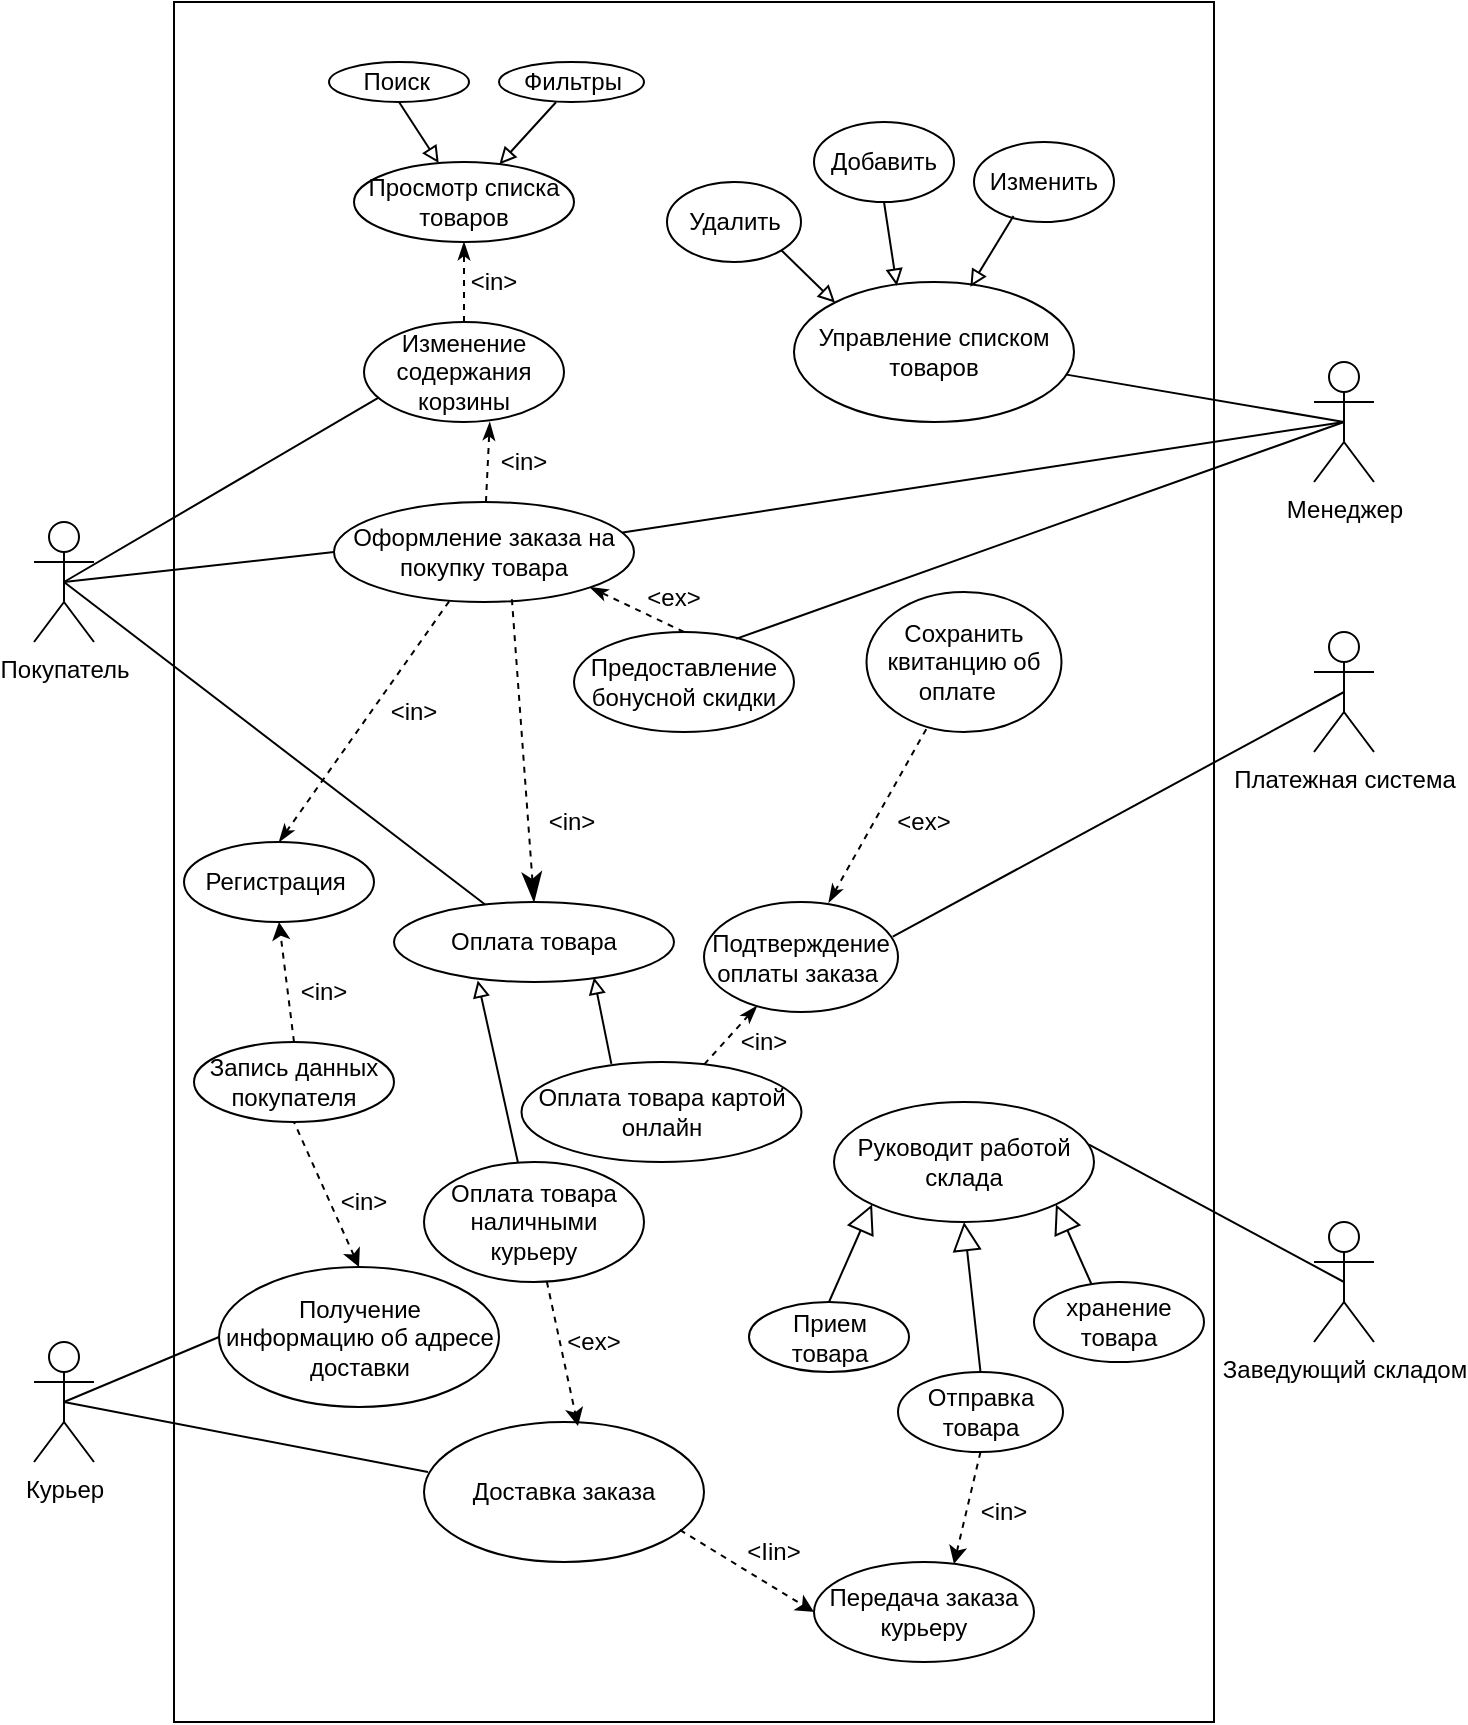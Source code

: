 <mxfile version="20.7.4" type="github">
  <diagram id="VsPfUK0BsPWMCRSnXzUu" name="Страница 1">
    <mxGraphModel dx="1707" dy="1631" grid="1" gridSize="10" guides="1" tooltips="1" connect="1" arrows="1" fold="1" page="1" pageScale="1" pageWidth="827" pageHeight="1169" math="0" shadow="0">
      <root>
        <mxCell id="0" />
        <mxCell id="1" parent="0" />
        <mxCell id="5ew_u-OObYazUknkJd4i-45" value="" style="rounded=0;whiteSpace=wrap;html=1;" parent="1" vertex="1">
          <mxGeometry x="70" y="-70" width="520" height="860" as="geometry" />
        </mxCell>
        <mxCell id="5ew_u-OObYazUknkJd4i-4" value="Покупатель" style="shape=umlActor;verticalLabelPosition=bottom;verticalAlign=top;html=1;outlineConnect=0;" parent="1" vertex="1">
          <mxGeometry y="190" width="30" height="60" as="geometry" />
        </mxCell>
        <mxCell id="5ew_u-OObYazUknkJd4i-5" value="Менеджер" style="shape=umlActor;verticalLabelPosition=bottom;verticalAlign=top;html=1;outlineConnect=0;" parent="1" vertex="1">
          <mxGeometry x="640" y="110" width="30" height="60" as="geometry" />
        </mxCell>
        <mxCell id="5ew_u-OObYazUknkJd4i-12" value="Просмотр списка товаров" style="ellipse;whiteSpace=wrap;html=1;" parent="1" vertex="1">
          <mxGeometry x="160" y="10" width="110" height="40" as="geometry" />
        </mxCell>
        <mxCell id="5ew_u-OObYazUknkJd4i-13" value="Изменение содержания корзины" style="ellipse;whiteSpace=wrap;html=1;" parent="1" vertex="1">
          <mxGeometry x="165" y="90" width="100" height="50" as="geometry" />
        </mxCell>
        <mxCell id="5ew_u-OObYazUknkJd4i-15" value="Оформление заказа на покупку товара" style="ellipse;whiteSpace=wrap;html=1;" parent="1" vertex="1">
          <mxGeometry x="150" y="180" width="150" height="50" as="geometry" />
        </mxCell>
        <mxCell id="5ew_u-OObYazUknkJd4i-16" value="Оплата товара" style="ellipse;whiteSpace=wrap;html=1;" parent="1" vertex="1">
          <mxGeometry x="180" y="380" width="140" height="40" as="geometry" />
        </mxCell>
        <mxCell id="5ew_u-OObYazUknkJd4i-17" value="Регистрация&amp;nbsp;" style="ellipse;whiteSpace=wrap;html=1;" parent="1" vertex="1">
          <mxGeometry x="75" y="350" width="95" height="40" as="geometry" />
        </mxCell>
        <mxCell id="5ew_u-OObYazUknkJd4i-18" value="Предоставление бонусной скидки" style="ellipse;whiteSpace=wrap;html=1;" parent="1" vertex="1">
          <mxGeometry x="270" y="245" width="110" height="50" as="geometry" />
        </mxCell>
        <mxCell id="5ew_u-OObYazUknkJd4i-20" value="" style="endArrow=none;html=1;rounded=0;exitX=0.5;exitY=0.5;exitDx=0;exitDy=0;exitPerimeter=0;entryX=0;entryY=0.5;entryDx=0;entryDy=0;" parent="1" source="5ew_u-OObYazUknkJd4i-4" target="5ew_u-OObYazUknkJd4i-15" edge="1">
          <mxGeometry width="50" height="50" relative="1" as="geometry">
            <mxPoint x="110" y="260" as="sourcePoint" />
            <mxPoint x="160" y="210" as="targetPoint" />
          </mxGeometry>
        </mxCell>
        <mxCell id="5ew_u-OObYazUknkJd4i-21" value="" style="endArrow=none;html=1;rounded=0;exitX=0.5;exitY=0;exitDx=0;exitDy=0;startArrow=classicThin;startFill=1;dashed=1;" parent="1" source="5ew_u-OObYazUknkJd4i-17" target="5ew_u-OObYazUknkJd4i-15" edge="1">
          <mxGeometry width="50" height="50" relative="1" as="geometry">
            <mxPoint x="160" y="280" as="sourcePoint" />
            <mxPoint x="210" y="230" as="targetPoint" />
          </mxGeometry>
        </mxCell>
        <mxCell id="5ew_u-OObYazUknkJd4i-22" value="" style="endArrow=classicThin;html=1;rounded=0;exitX=0.5;exitY=0;exitDx=0;exitDy=0;entryX=1;entryY=1;entryDx=0;entryDy=0;dashed=1;endFill=1;" parent="1" source="5ew_u-OObYazUknkJd4i-18" target="5ew_u-OObYazUknkJd4i-15" edge="1">
          <mxGeometry width="50" height="50" relative="1" as="geometry">
            <mxPoint x="270" y="270" as="sourcePoint" />
            <mxPoint x="270" y="220" as="targetPoint" />
          </mxGeometry>
        </mxCell>
        <mxCell id="5ew_u-OObYazUknkJd4i-24" value="Оплата товара наличными&lt;br&gt;курьеру" style="ellipse;whiteSpace=wrap;html=1;" parent="1" vertex="1">
          <mxGeometry x="195" y="510" width="110" height="60" as="geometry" />
        </mxCell>
        <mxCell id="5ew_u-OObYazUknkJd4i-25" value="Оплата товара картой онлайн" style="ellipse;whiteSpace=wrap;html=1;" parent="1" vertex="1">
          <mxGeometry x="243.75" y="460" width="140" height="50" as="geometry" />
        </mxCell>
        <mxCell id="5ew_u-OObYazUknkJd4i-27" value="&amp;lt;ex&amp;gt;" style="text;html=1;strokeColor=none;fillColor=none;align=center;verticalAlign=middle;whiteSpace=wrap;rounded=0;" parent="1" vertex="1">
          <mxGeometry x="305" y="225" width="30" height="5" as="geometry" />
        </mxCell>
        <mxCell id="5ew_u-OObYazUknkJd4i-28" value="&amp;lt;in&amp;gt;" style="text;html=1;strokeColor=none;fillColor=none;align=center;verticalAlign=middle;whiteSpace=wrap;rounded=0;" parent="1" vertex="1">
          <mxGeometry x="165" y="275" width="50" height="20" as="geometry" />
        </mxCell>
        <mxCell id="5ew_u-OObYazUknkJd4i-29" value="" style="endArrow=none;html=1;rounded=0;entryX=0.5;entryY=0.5;entryDx=0;entryDy=0;entryPerimeter=0;" parent="1" source="5ew_u-OObYazUknkJd4i-16" target="5ew_u-OObYazUknkJd4i-4" edge="1">
          <mxGeometry width="50" height="50" relative="1" as="geometry">
            <mxPoint x="120" y="350" as="sourcePoint" />
            <mxPoint x="170" y="300" as="targetPoint" />
          </mxGeometry>
        </mxCell>
        <mxCell id="5ew_u-OObYazUknkJd4i-30" value="" style="endArrow=block;html=1;rounded=0;entryX=0.299;entryY=0.982;entryDx=0;entryDy=0;entryPerimeter=0;exitX=0.427;exitY=0.004;exitDx=0;exitDy=0;exitPerimeter=0;startArrow=none;startFill=0;endFill=0;" parent="1" source="5ew_u-OObYazUknkJd4i-24" target="5ew_u-OObYazUknkJd4i-16" edge="1">
          <mxGeometry width="50" height="50" relative="1" as="geometry">
            <mxPoint x="140" y="410" as="sourcePoint" />
            <mxPoint x="190" y="360" as="targetPoint" />
          </mxGeometry>
        </mxCell>
        <mxCell id="5ew_u-OObYazUknkJd4i-31" value="" style="endArrow=block;html=1;rounded=0;endFill=0;exitX=0.321;exitY=0.019;exitDx=0;exitDy=0;exitPerimeter=0;entryX=0.714;entryY=0.943;entryDx=0;entryDy=0;entryPerimeter=0;" parent="1" source="5ew_u-OObYazUknkJd4i-25" target="5ew_u-OObYazUknkJd4i-16" edge="1">
          <mxGeometry width="50" height="50" relative="1" as="geometry">
            <mxPoint x="310" y="410" as="sourcePoint" />
            <mxPoint x="380" y="350" as="targetPoint" />
          </mxGeometry>
        </mxCell>
        <mxCell id="5ew_u-OObYazUknkJd4i-32" value="Управление списком товаров" style="ellipse;whiteSpace=wrap;html=1;" parent="1" vertex="1">
          <mxGeometry x="380" y="70" width="140" height="70" as="geometry" />
        </mxCell>
        <mxCell id="5ew_u-OObYazUknkJd4i-37" value="" style="endArrow=none;html=1;rounded=0;exitX=0.736;exitY=0.069;exitDx=0;exitDy=0;exitPerimeter=0;entryX=0.5;entryY=0.5;entryDx=0;entryDy=0;entryPerimeter=0;" parent="1" source="5ew_u-OObYazUknkJd4i-18" target="5ew_u-OObYazUknkJd4i-5" edge="1">
          <mxGeometry width="50" height="50" relative="1" as="geometry">
            <mxPoint x="510" y="110" as="sourcePoint" />
            <mxPoint x="560" y="60" as="targetPoint" />
          </mxGeometry>
        </mxCell>
        <mxCell id="5ew_u-OObYazUknkJd4i-38" value="" style="endArrow=none;html=1;rounded=0;entryX=0.5;entryY=0.5;entryDx=0;entryDy=0;entryPerimeter=0;" parent="1" source="5ew_u-OObYazUknkJd4i-32" target="5ew_u-OObYazUknkJd4i-5" edge="1">
          <mxGeometry width="50" height="50" relative="1" as="geometry">
            <mxPoint x="500" y="100" as="sourcePoint" />
            <mxPoint x="550" y="50" as="targetPoint" />
          </mxGeometry>
        </mxCell>
        <mxCell id="5ew_u-OObYazUknkJd4i-46" value="" style="endArrow=classicThin;html=1;rounded=0;entryX=0.5;entryY=1;entryDx=0;entryDy=0;exitX=0.5;exitY=0;exitDx=0;exitDy=0;startArrow=none;startFill=0;dashed=1;endFill=1;" parent="1" source="5ew_u-OObYazUknkJd4i-13" target="5ew_u-OObYazUknkJd4i-12" edge="1">
          <mxGeometry width="50" height="50" relative="1" as="geometry">
            <mxPoint x="200" y="110" as="sourcePoint" />
            <mxPoint x="250" y="60" as="targetPoint" />
          </mxGeometry>
        </mxCell>
        <mxCell id="5ew_u-OObYazUknkJd4i-47" value="&amp;lt;in&amp;gt;" style="text;html=1;strokeColor=none;fillColor=none;align=center;verticalAlign=middle;whiteSpace=wrap;rounded=0;" parent="1" vertex="1">
          <mxGeometry x="210" y="60" width="40" height="20" as="geometry" />
        </mxCell>
        <mxCell id="5ew_u-OObYazUknkJd4i-50" value="" style="endArrow=classicThin;html=1;rounded=0;dashed=1;entryX=0.629;entryY=1.002;entryDx=0;entryDy=0;entryPerimeter=0;startArrow=none;startFill=0;endFill=1;" parent="1" source="5ew_u-OObYazUknkJd4i-15" target="5ew_u-OObYazUknkJd4i-13" edge="1">
          <mxGeometry width="50" height="50" relative="1" as="geometry">
            <mxPoint x="150" y="200" as="sourcePoint" />
            <mxPoint x="200" y="150" as="targetPoint" />
          </mxGeometry>
        </mxCell>
        <mxCell id="5ew_u-OObYazUknkJd4i-52" value="&amp;lt;in&amp;gt;" style="text;html=1;strokeColor=none;fillColor=none;align=center;verticalAlign=middle;whiteSpace=wrap;rounded=0;" parent="1" vertex="1">
          <mxGeometry x="225" y="150" width="40" height="20" as="geometry" />
        </mxCell>
        <mxCell id="5ew_u-OObYazUknkJd4i-58" value="" style="endArrow=none;dashed=1;html=1;rounded=0;exitX=0.643;exitY=0.003;exitDx=0;exitDy=0;endFill=0;exitPerimeter=0;startArrow=classicThin;startFill=1;" parent="1" source="5ew_u-OObYazUknkJd4i-63" target="5ew_u-OObYazUknkJd4i-59" edge="1">
          <mxGeometry width="50" height="50" relative="1" as="geometry">
            <mxPoint x="370" y="290" as="sourcePoint" />
            <mxPoint x="420" y="240" as="targetPoint" />
          </mxGeometry>
        </mxCell>
        <mxCell id="5ew_u-OObYazUknkJd4i-59" value="Сохранить квитанцию об оплате&amp;nbsp;&amp;nbsp;" style="ellipse;whiteSpace=wrap;html=1;" parent="1" vertex="1">
          <mxGeometry x="416.25" y="225" width="97.5" height="70" as="geometry" />
        </mxCell>
        <mxCell id="5ew_u-OObYazUknkJd4i-60" value="&amp;lt;ex&amp;gt;" style="text;html=1;strokeColor=none;fillColor=none;align=center;verticalAlign=middle;whiteSpace=wrap;rounded=0;" parent="1" vertex="1">
          <mxGeometry x="430" y="330" width="30" height="20" as="geometry" />
        </mxCell>
        <mxCell id="5ew_u-OObYazUknkJd4i-61" value="" style="endArrow=none;html=1;rounded=0;dashed=1;startArrow=classicThin;startFill=1;" parent="1" source="5ew_u-OObYazUknkJd4i-63" target="5ew_u-OObYazUknkJd4i-25" edge="1">
          <mxGeometry width="50" height="50" relative="1" as="geometry">
            <mxPoint x="370" y="290" as="sourcePoint" />
            <mxPoint x="403.493" y="320.919" as="targetPoint" />
          </mxGeometry>
        </mxCell>
        <mxCell id="5ew_u-OObYazUknkJd4i-63" value="Подтверждение&lt;br&gt;оплаты заказа&amp;nbsp;" style="ellipse;whiteSpace=wrap;html=1;" parent="1" vertex="1">
          <mxGeometry x="335" y="380" width="97" height="55" as="geometry" />
        </mxCell>
        <mxCell id="5ew_u-OObYazUknkJd4i-66" value="&amp;lt;in&amp;gt;" style="text;html=1;strokeColor=none;fillColor=none;align=center;verticalAlign=middle;whiteSpace=wrap;rounded=0;" parent="1" vertex="1">
          <mxGeometry x="335" y="435" width="60" height="30" as="geometry" />
        </mxCell>
        <mxCell id="5ew_u-OObYazUknkJd4i-67" value="Платежная система" style="shape=umlActor;verticalLabelPosition=bottom;verticalAlign=top;html=1;outlineConnect=0;" parent="1" vertex="1">
          <mxGeometry x="640" y="245" width="30" height="60" as="geometry" />
        </mxCell>
        <mxCell id="5ew_u-OObYazUknkJd4i-68" value="" style="endArrow=none;html=1;rounded=0;exitX=0.973;exitY=0.315;exitDx=0;exitDy=0;exitPerimeter=0;entryX=0.5;entryY=0.5;entryDx=0;entryDy=0;entryPerimeter=0;" parent="1" source="5ew_u-OObYazUknkJd4i-63" target="5ew_u-OObYazUknkJd4i-67" edge="1">
          <mxGeometry width="50" height="50" relative="1" as="geometry">
            <mxPoint x="500" y="330" as="sourcePoint" />
            <mxPoint x="550" y="280" as="targetPoint" />
          </mxGeometry>
        </mxCell>
        <mxCell id="5ew_u-OObYazUknkJd4i-75" value="Фильтры" style="ellipse;whiteSpace=wrap;html=1;" parent="1" vertex="1">
          <mxGeometry x="232.5" y="-40" width="72.5" height="20" as="geometry" />
        </mxCell>
        <mxCell id="5ew_u-OObYazUknkJd4i-76" value="Поиск&amp;nbsp;" style="ellipse;whiteSpace=wrap;html=1;" parent="1" vertex="1">
          <mxGeometry x="147.5" y="-40" width="70" height="20" as="geometry" />
        </mxCell>
        <mxCell id="5ew_u-OObYazUknkJd4i-77" value="" style="endArrow=none;html=1;rounded=0;exitX=0.661;exitY=0.028;exitDx=0;exitDy=0;exitPerimeter=0;entryX=0.393;entryY=1.007;entryDx=0;entryDy=0;startArrow=block;startFill=0;entryPerimeter=0;" parent="1" source="5ew_u-OObYazUknkJd4i-12" target="5ew_u-OObYazUknkJd4i-75" edge="1">
          <mxGeometry width="50" height="50" relative="1" as="geometry">
            <mxPoint x="250" y="40" as="sourcePoint" />
            <mxPoint x="300" y="-10" as="targetPoint" />
          </mxGeometry>
        </mxCell>
        <mxCell id="5ew_u-OObYazUknkJd4i-82" value="" style="endArrow=none;html=1;rounded=0;entryX=0.5;entryY=1;entryDx=0;entryDy=0;startArrow=block;startFill=0;" parent="1" source="5ew_u-OObYazUknkJd4i-12" target="5ew_u-OObYazUknkJd4i-76" edge="1">
          <mxGeometry width="50" height="50" relative="1" as="geometry">
            <mxPoint x="250" y="90" as="sourcePoint" />
            <mxPoint x="300" y="40" as="targetPoint" />
            <Array as="points" />
          </mxGeometry>
        </mxCell>
        <mxCell id="NsoH8pVkTyJm_LZlXLT9-8" value="" style="endArrow=none;html=1;rounded=0;exitX=0.5;exitY=0.5;exitDx=0;exitDy=0;endFill=0;exitPerimeter=0;entryX=0.962;entryY=0.306;entryDx=0;entryDy=0;entryPerimeter=0;" parent="1" source="5ew_u-OObYazUknkJd4i-5" target="5ew_u-OObYazUknkJd4i-15" edge="1">
          <mxGeometry width="50" height="50" relative="1" as="geometry">
            <mxPoint x="411.154" y="443.185" as="sourcePoint" />
            <mxPoint x="462.669" y="303.862" as="targetPoint" />
            <Array as="points" />
          </mxGeometry>
        </mxCell>
        <mxCell id="NsoH8pVkTyJm_LZlXLT9-13" value="" style="endArrow=none;endFill=0;endSize=12;html=1;rounded=0;entryX=0.073;entryY=0.757;entryDx=0;entryDy=0;entryPerimeter=0;exitX=0.5;exitY=0.5;exitDx=0;exitDy=0;exitPerimeter=0;" parent="1" source="5ew_u-OObYazUknkJd4i-4" target="5ew_u-OObYazUknkJd4i-13" edge="1">
          <mxGeometry width="160" relative="1" as="geometry">
            <mxPoint x="20" y="180" as="sourcePoint" />
            <mxPoint x="180" y="180" as="targetPoint" />
          </mxGeometry>
        </mxCell>
        <mxCell id="NsoH8pVkTyJm_LZlXLT9-15" value="" style="endArrow=classicThin;dashed=1;endFill=1;endSize=12;html=1;rounded=0;exitX=0.593;exitY=0.972;exitDx=0;exitDy=0;exitPerimeter=0;entryX=0.5;entryY=0;entryDx=0;entryDy=0;" parent="1" source="5ew_u-OObYazUknkJd4i-15" target="5ew_u-OObYazUknkJd4i-16" edge="1">
          <mxGeometry width="160" relative="1" as="geometry">
            <mxPoint x="240" y="290" as="sourcePoint" />
            <mxPoint x="400" y="290" as="targetPoint" />
          </mxGeometry>
        </mxCell>
        <mxCell id="NsoH8pVkTyJm_LZlXLT9-16" value="&amp;lt;in&amp;gt;" style="text;html=1;strokeColor=none;fillColor=none;align=center;verticalAlign=middle;whiteSpace=wrap;rounded=0;" parent="1" vertex="1">
          <mxGeometry x="243.75" y="330" width="50" height="20" as="geometry" />
        </mxCell>
        <mxCell id="NsoH8pVkTyJm_LZlXLT9-17" value="Удалить" style="ellipse;whiteSpace=wrap;html=1;" parent="1" vertex="1">
          <mxGeometry x="316.5" y="20" width="67" height="40" as="geometry" />
        </mxCell>
        <mxCell id="NsoH8pVkTyJm_LZlXLT9-18" value="Добавить" style="ellipse;whiteSpace=wrap;html=1;" parent="1" vertex="1">
          <mxGeometry x="390" y="-10" width="70" height="40" as="geometry" />
        </mxCell>
        <mxCell id="NsoH8pVkTyJm_LZlXLT9-19" value="Изменить" style="ellipse;whiteSpace=wrap;html=1;" parent="1" vertex="1">
          <mxGeometry x="470" width="70" height="40" as="geometry" />
        </mxCell>
        <mxCell id="NsoH8pVkTyJm_LZlXLT9-20" value="" style="endArrow=none;html=1;rounded=0;exitX=0.63;exitY=0.034;exitDx=0;exitDy=0;exitPerimeter=0;entryX=0.282;entryY=0.924;entryDx=0;entryDy=0;startArrow=block;startFill=0;entryPerimeter=0;" parent="1" source="5ew_u-OObYazUknkJd4i-32" target="NsoH8pVkTyJm_LZlXLT9-19" edge="1">
          <mxGeometry width="50" height="50" relative="1" as="geometry">
            <mxPoint x="242.71" y="21.12" as="sourcePoint" />
            <mxPoint x="270.992" y="-9.86" as="targetPoint" />
          </mxGeometry>
        </mxCell>
        <mxCell id="NsoH8pVkTyJm_LZlXLT9-21" value="" style="endArrow=none;html=1;rounded=0;exitX=0.367;exitY=0.026;exitDx=0;exitDy=0;entryX=0.5;entryY=1;entryDx=0;entryDy=0;startArrow=block;startFill=0;exitPerimeter=0;" parent="1" source="5ew_u-OObYazUknkJd4i-32" target="NsoH8pVkTyJm_LZlXLT9-18" edge="1">
          <mxGeometry width="50" height="50" relative="1" as="geometry">
            <mxPoint x="497.52" y="84.83" as="sourcePoint" />
            <mxPoint x="499.74" y="46.96" as="targetPoint" />
            <Array as="points" />
          </mxGeometry>
        </mxCell>
        <mxCell id="NsoH8pVkTyJm_LZlXLT9-22" value="" style="endArrow=none;html=1;rounded=0;exitX=0;exitY=0;exitDx=0;exitDy=0;entryX=1;entryY=1;entryDx=0;entryDy=0;startArrow=block;startFill=0;" parent="1" source="5ew_u-OObYazUknkJd4i-32" target="NsoH8pVkTyJm_LZlXLT9-17" edge="1">
          <mxGeometry width="50" height="50" relative="1" as="geometry">
            <mxPoint x="460" y="80" as="sourcePoint" />
            <mxPoint x="435" y="40" as="targetPoint" />
            <Array as="points" />
          </mxGeometry>
        </mxCell>
        <mxCell id="NsoH8pVkTyJm_LZlXLT9-23" value="Заведующий складом" style="shape=umlActor;verticalLabelPosition=bottom;verticalAlign=top;html=1;" parent="1" vertex="1">
          <mxGeometry x="640" y="540" width="30" height="60" as="geometry" />
        </mxCell>
        <mxCell id="NsoH8pVkTyJm_LZlXLT9-24" value="Руководит работой склада" style="ellipse;whiteSpace=wrap;html=1;" parent="1" vertex="1">
          <mxGeometry x="400" y="480" width="130" height="60" as="geometry" />
        </mxCell>
        <mxCell id="NsoH8pVkTyJm_LZlXLT9-25" value="" style="endArrow=none;endFill=0;endSize=12;html=1;rounded=0;entryX=0.5;entryY=0.5;entryDx=0;entryDy=0;entryPerimeter=0;exitX=0.981;exitY=0.355;exitDx=0;exitDy=0;exitPerimeter=0;" parent="1" source="NsoH8pVkTyJm_LZlXLT9-24" target="NsoH8pVkTyJm_LZlXLT9-23" edge="1">
          <mxGeometry width="160" relative="1" as="geometry">
            <mxPoint x="500" y="560" as="sourcePoint" />
            <mxPoint x="660" y="560" as="targetPoint" />
          </mxGeometry>
        </mxCell>
        <mxCell id="NsoH8pVkTyJm_LZlXLT9-26" value="Прием товара" style="ellipse;whiteSpace=wrap;html=1;" parent="1" vertex="1">
          <mxGeometry x="357.5" y="580" width="80" height="35" as="geometry" />
        </mxCell>
        <mxCell id="NsoH8pVkTyJm_LZlXLT9-27" value="Отправка товара" style="ellipse;whiteSpace=wrap;html=1;" parent="1" vertex="1">
          <mxGeometry x="432" y="615" width="82.5" height="40" as="geometry" />
        </mxCell>
        <mxCell id="NsoH8pVkTyJm_LZlXLT9-28" value="хранение товара" style="ellipse;whiteSpace=wrap;html=1;" parent="1" vertex="1">
          <mxGeometry x="500" y="570" width="85" height="40" as="geometry" />
        </mxCell>
        <mxCell id="NsoH8pVkTyJm_LZlXLT9-30" value="" style="endArrow=block;endFill=0;endSize=12;html=1;rounded=0;entryX=0;entryY=1;entryDx=0;entryDy=0;startArrow=none;startFill=0;exitX=0.5;exitY=0;exitDx=0;exitDy=0;" parent="1" source="NsoH8pVkTyJm_LZlXLT9-26" target="NsoH8pVkTyJm_LZlXLT9-24" edge="1">
          <mxGeometry width="160" relative="1" as="geometry">
            <mxPoint x="420" y="570" as="sourcePoint" />
            <mxPoint x="510" y="680" as="targetPoint" />
          </mxGeometry>
        </mxCell>
        <mxCell id="NsoH8pVkTyJm_LZlXLT9-31" value="" style="endArrow=block;endFill=0;endSize=12;html=1;rounded=0;entryX=0.5;entryY=1;entryDx=0;entryDy=0;startArrow=none;startFill=0;exitX=0.5;exitY=0;exitDx=0;exitDy=0;" parent="1" source="NsoH8pVkTyJm_LZlXLT9-27" target="NsoH8pVkTyJm_LZlXLT9-24" edge="1">
          <mxGeometry width="160" relative="1" as="geometry">
            <mxPoint x="407.5" y="590" as="sourcePoint" />
            <mxPoint x="429.038" y="541.213" as="targetPoint" />
          </mxGeometry>
        </mxCell>
        <mxCell id="NsoH8pVkTyJm_LZlXLT9-32" value="" style="endArrow=block;endFill=0;endSize=12;html=1;rounded=0;entryX=1;entryY=1;entryDx=0;entryDy=0;startArrow=none;startFill=0;exitX=0.337;exitY=0.022;exitDx=0;exitDy=0;exitPerimeter=0;" parent="1" source="NsoH8pVkTyJm_LZlXLT9-28" target="NsoH8pVkTyJm_LZlXLT9-24" edge="1">
          <mxGeometry width="160" relative="1" as="geometry">
            <mxPoint x="483.25" y="625" as="sourcePoint" />
            <mxPoint x="475" y="550" as="targetPoint" />
          </mxGeometry>
        </mxCell>
        <mxCell id="DnLe0oTCJf5O1xozWFYB-1" value="Курьер" style="shape=umlActor;verticalLabelPosition=bottom;verticalAlign=top;html=1;" vertex="1" parent="1">
          <mxGeometry y="600" width="30" height="60" as="geometry" />
        </mxCell>
        <mxCell id="DnLe0oTCJf5O1xozWFYB-3" value="Получение информацию об адресе доставки" style="ellipse;whiteSpace=wrap;html=1;" vertex="1" parent="1">
          <mxGeometry x="92.5" y="562.5" width="140" height="70" as="geometry" />
        </mxCell>
        <mxCell id="DnLe0oTCJf5O1xozWFYB-10" value="" style="endArrow=none;html=1;rounded=0;entryX=0;entryY=0.5;entryDx=0;entryDy=0;exitX=0.5;exitY=0.5;exitDx=0;exitDy=0;exitPerimeter=0;" edge="1" parent="1" source="DnLe0oTCJf5O1xozWFYB-1" target="DnLe0oTCJf5O1xozWFYB-3">
          <mxGeometry width="50" height="50" relative="1" as="geometry">
            <mxPoint x="70" y="620" as="sourcePoint" />
            <mxPoint x="120" y="570" as="targetPoint" />
          </mxGeometry>
        </mxCell>
        <mxCell id="DnLe0oTCJf5O1xozWFYB-11" value="Запись данных покупателя" style="ellipse;whiteSpace=wrap;html=1;" vertex="1" parent="1">
          <mxGeometry x="80" y="450" width="100" height="40" as="geometry" />
        </mxCell>
        <mxCell id="DnLe0oTCJf5O1xozWFYB-12" value="" style="endArrow=classic;html=1;rounded=0;exitX=0.5;exitY=0;exitDx=0;exitDy=0;entryX=0.5;entryY=1;entryDx=0;entryDy=0;dashed=1;" edge="1" parent="1" source="DnLe0oTCJf5O1xozWFYB-11" target="5ew_u-OObYazUknkJd4i-17">
          <mxGeometry width="50" height="50" relative="1" as="geometry">
            <mxPoint x="130" y="590" as="sourcePoint" />
            <mxPoint x="180" y="540" as="targetPoint" />
          </mxGeometry>
        </mxCell>
        <mxCell id="DnLe0oTCJf5O1xozWFYB-13" value="" style="endArrow=none;html=1;rounded=0;dashed=1;entryX=0.5;entryY=1;entryDx=0;entryDy=0;exitX=0.5;exitY=0;exitDx=0;exitDy=0;startArrow=classic;startFill=1;endFill=0;" edge="1" parent="1" source="DnLe0oTCJf5O1xozWFYB-3" target="DnLe0oTCJf5O1xozWFYB-11">
          <mxGeometry width="50" height="50" relative="1" as="geometry">
            <mxPoint x="110" y="570" as="sourcePoint" />
            <mxPoint x="160" y="520" as="targetPoint" />
          </mxGeometry>
        </mxCell>
        <mxCell id="DnLe0oTCJf5O1xozWFYB-14" value="&amp;lt;in&amp;gt;" style="text;html=1;strokeColor=none;fillColor=none;align=center;verticalAlign=middle;whiteSpace=wrap;rounded=0;" vertex="1" parent="1">
          <mxGeometry x="115" y="410" width="60" height="30" as="geometry" />
        </mxCell>
        <mxCell id="DnLe0oTCJf5O1xozWFYB-15" value="&amp;lt;in&amp;gt;" style="text;html=1;strokeColor=none;fillColor=none;align=center;verticalAlign=middle;whiteSpace=wrap;rounded=0;" vertex="1" parent="1">
          <mxGeometry x="135" y="515" width="60" height="30" as="geometry" />
        </mxCell>
        <mxCell id="DnLe0oTCJf5O1xozWFYB-17" value="Доставка заказа" style="ellipse;whiteSpace=wrap;html=1;" vertex="1" parent="1">
          <mxGeometry x="195" y="640" width="140" height="70" as="geometry" />
        </mxCell>
        <mxCell id="DnLe0oTCJf5O1xozWFYB-18" value="" style="endArrow=none;html=1;rounded=0;exitX=0.5;exitY=0.5;exitDx=0;exitDy=0;exitPerimeter=0;entryX=0.014;entryY=0.357;entryDx=0;entryDy=0;entryPerimeter=0;" edge="1" parent="1" source="DnLe0oTCJf5O1xozWFYB-1" target="DnLe0oTCJf5O1xozWFYB-17">
          <mxGeometry width="50" height="50" relative="1" as="geometry">
            <mxPoint x="50" y="680" as="sourcePoint" />
            <mxPoint x="100" y="630" as="targetPoint" />
          </mxGeometry>
        </mxCell>
        <mxCell id="DnLe0oTCJf5O1xozWFYB-20" value="" style="endArrow=classic;html=1;rounded=0;entryX=0.55;entryY=0.029;entryDx=0;entryDy=0;entryPerimeter=0;dashed=1;" edge="1" parent="1" source="5ew_u-OObYazUknkJd4i-24" target="DnLe0oTCJf5O1xozWFYB-17">
          <mxGeometry width="50" height="50" relative="1" as="geometry">
            <mxPoint x="230" y="610" as="sourcePoint" />
            <mxPoint x="280" y="560" as="targetPoint" />
          </mxGeometry>
        </mxCell>
        <mxCell id="DnLe0oTCJf5O1xozWFYB-21" value="&amp;lt;ex&amp;gt;" style="text;html=1;strokeColor=none;fillColor=none;align=center;verticalAlign=middle;whiteSpace=wrap;rounded=0;" vertex="1" parent="1">
          <mxGeometry x="250" y="585" width="60" height="30" as="geometry" />
        </mxCell>
        <mxCell id="DnLe0oTCJf5O1xozWFYB-24" value="" style="endArrow=classic;html=1;rounded=0;dashed=1;exitX=0.5;exitY=1;exitDx=0;exitDy=0;entryX=0.636;entryY=0.02;entryDx=0;entryDy=0;entryPerimeter=0;" edge="1" parent="1" source="NsoH8pVkTyJm_LZlXLT9-27" target="DnLe0oTCJf5O1xozWFYB-25">
          <mxGeometry width="50" height="50" relative="1" as="geometry">
            <mxPoint x="480" y="720" as="sourcePoint" />
            <mxPoint x="530" y="670" as="targetPoint" />
          </mxGeometry>
        </mxCell>
        <mxCell id="DnLe0oTCJf5O1xozWFYB-25" value="Передача заказа&lt;br&gt;курьеру" style="ellipse;whiteSpace=wrap;html=1;" vertex="1" parent="1">
          <mxGeometry x="390" y="710" width="110" height="50" as="geometry" />
        </mxCell>
        <mxCell id="DnLe0oTCJf5O1xozWFYB-26" value="" style="endArrow=classic;html=1;rounded=0;dashed=1;exitX=0.914;exitY=0.771;exitDx=0;exitDy=0;exitPerimeter=0;entryX=0;entryY=0.5;entryDx=0;entryDy=0;" edge="1" parent="1" source="DnLe0oTCJf5O1xozWFYB-17" target="DnLe0oTCJf5O1xozWFYB-25">
          <mxGeometry width="50" height="50" relative="1" as="geometry">
            <mxPoint x="330" y="770" as="sourcePoint" />
            <mxPoint x="380" y="720" as="targetPoint" />
          </mxGeometry>
        </mxCell>
        <mxCell id="DnLe0oTCJf5O1xozWFYB-29" value="&amp;lt;Iin&amp;gt;" style="text;html=1;strokeColor=none;fillColor=none;align=center;verticalAlign=middle;whiteSpace=wrap;rounded=0;" vertex="1" parent="1">
          <mxGeometry x="340" y="690" width="60" height="30" as="geometry" />
        </mxCell>
        <mxCell id="DnLe0oTCJf5O1xozWFYB-30" value="&amp;lt;in&amp;gt;" style="text;html=1;strokeColor=none;fillColor=none;align=center;verticalAlign=middle;whiteSpace=wrap;rounded=0;" vertex="1" parent="1">
          <mxGeometry x="454.5" y="670" width="60" height="30" as="geometry" />
        </mxCell>
      </root>
    </mxGraphModel>
  </diagram>
</mxfile>
